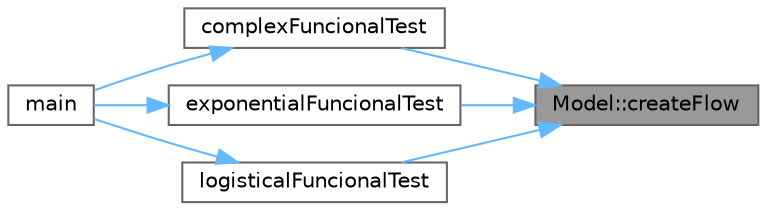 digraph "Model::createFlow"
{
 // LATEX_PDF_SIZE
  bgcolor="transparent";
  edge [fontname=Helvetica,fontsize=10,labelfontname=Helvetica,labelfontsize=10];
  node [fontname=Helvetica,fontsize=10,shape=box,height=0.2,width=0.4];
  rankdir="RL";
  Node1 [label="Model::createFlow",height=0.2,width=0.4,color="gray40", fillcolor="grey60", style="filled", fontcolor="black",tooltip="FLOW_IMP template for Flow Factory."];
  Node1 -> Node2 [dir="back",color="steelblue1",style="solid"];
  Node2 [label="complexFuncionalTest",height=0.2,width=0.4,color="grey40", fillcolor="white", style="filled",URL="$funcional__tests_8cpp.html#a943dfe0c597a01c9760c140715fed527",tooltip="Run the complex test, with multiple systems and flows."];
  Node2 -> Node3 [dir="back",color="steelblue1",style="solid"];
  Node3 [label="main",height=0.2,width=0.4,color="grey40", fillcolor="white", style="filled",URL="$funcional_2main_8cpp.html#ae66f6b31b5ad750f1fe042a706a4e3d4",tooltip=" "];
  Node1 -> Node4 [dir="back",color="steelblue1",style="solid"];
  Node4 [label="exponentialFuncionalTest",height=0.2,width=0.4,color="grey40", fillcolor="white", style="filled",URL="$funcional__tests_8cpp.html#a2c448ffaffdff4b03c825a01dffa6f27",tooltip="Run the exponential test."];
  Node4 -> Node3 [dir="back",color="steelblue1",style="solid"];
  Node1 -> Node5 [dir="back",color="steelblue1",style="solid"];
  Node5 [label="logisticalFuncionalTest",height=0.2,width=0.4,color="grey40", fillcolor="white", style="filled",URL="$funcional__tests_8cpp.html#a60914db64bde71b56d69320797266c29",tooltip="Run the logistical test."];
  Node5 -> Node3 [dir="back",color="steelblue1",style="solid"];
}
